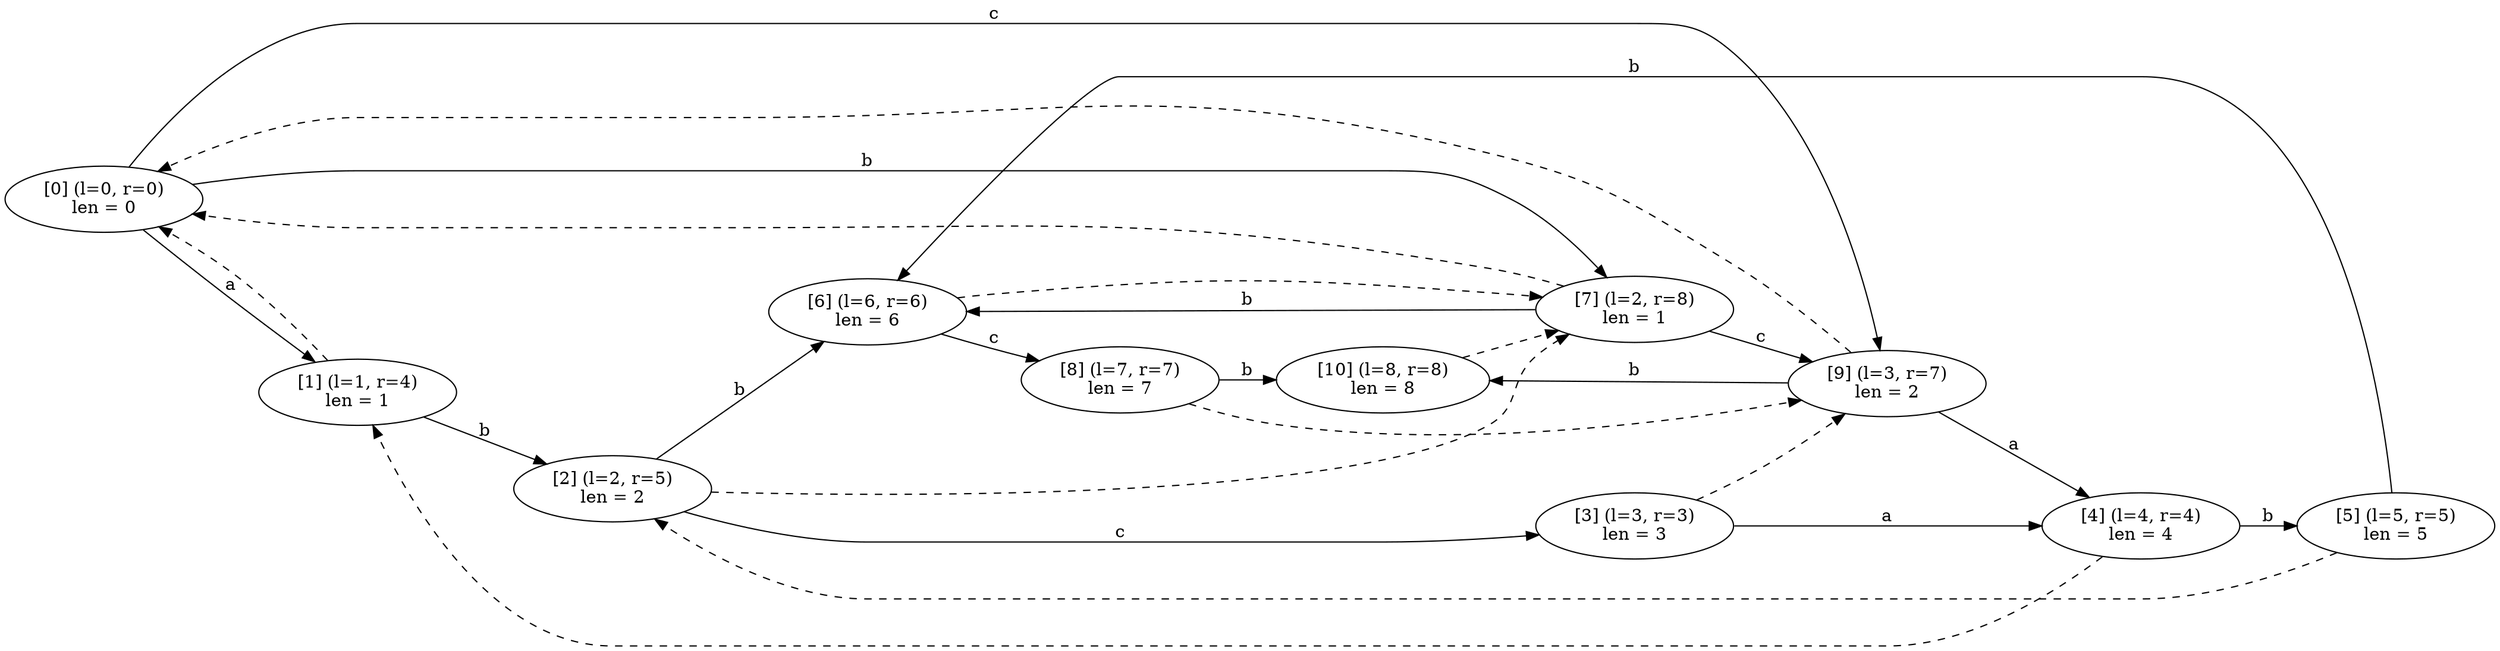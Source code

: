 digraph g {
rankdir="LR";
struct0x7f8171cbd010[label="[0] (l=0, r=0)\nlen = 0"];
struct0x7f8171cbd010 -> struct0x7f8171cbd0b8 [label="a"];
struct0x7f8171cbd0b8[label="[1] (l=1, r=4)\nlen = 1"];
struct0x7f8171cbd0b8 -> struct0x7f8171cbd160 [label="b"];
struct0x7f8171cbd160[label="[2] (l=2, r=5)\nlen = 2"];
struct0x7f8171cbd160 -> struct0x7f8171cbd400 [label="b"];
struct0x7f8171cbd400[label="[6] (l=6, r=6)\nlen = 6"];
struct0x7f8171cbd400 -> struct0x7f8171cbd550 [label="c"];
struct0x7f8171cbd550[label="[8] (l=7, r=7)\nlen = 7"];
struct0x7f8171cbd550 -> struct0x7f8171cbd6a0 [label="b"];
struct0x7f8171cbd6a0[label="[10] (l=8, r=8)\nlen = 8"];
struct0x7f8171cbd6a0 -> struct0x7f8171cbd4a8 [style="dashed"];
struct0x7f8171cbd550 -> struct0x7f8171cbd5f8 [style="dashed"];
struct0x7f8171cbd400 -> struct0x7f8171cbd4a8 [style="dashed"];
struct0x7f8171cbd160 -> struct0x7f8171cbd208 [label="c"];
struct0x7f8171cbd208[label="[3] (l=3, r=3)\nlen = 3"];
struct0x7f8171cbd208 -> struct0x7f8171cbd2b0 [label="a"];
struct0x7f8171cbd2b0[label="[4] (l=4, r=4)\nlen = 4"];
struct0x7f8171cbd2b0 -> struct0x7f8171cbd358 [label="b"];
struct0x7f8171cbd358[label="[5] (l=5, r=5)\nlen = 5"];
struct0x7f8171cbd358 -> struct0x7f8171cbd400 [label="b"];
struct0x7f8171cbd358 -> struct0x7f8171cbd160 [style="dashed"];
struct0x7f8171cbd2b0 -> struct0x7f8171cbd0b8 [style="dashed"];
struct0x7f8171cbd208 -> struct0x7f8171cbd5f8 [style="dashed"];
struct0x7f8171cbd160 -> struct0x7f8171cbd4a8 [style="dashed"];
struct0x7f8171cbd0b8 -> struct0x7f8171cbd010 [style="dashed"];
struct0x7f8171cbd010 -> struct0x7f8171cbd4a8 [label="b"];
struct0x7f8171cbd4a8[label="[7] (l=2, r=8)\nlen = 1"];
struct0x7f8171cbd4a8 -> struct0x7f8171cbd400 [label="b"];
struct0x7f8171cbd4a8 -> struct0x7f8171cbd5f8 [label="c"];
struct0x7f8171cbd5f8[label="[9] (l=3, r=7)\nlen = 2"];
struct0x7f8171cbd5f8 -> struct0x7f8171cbd2b0 [label="a"];
struct0x7f8171cbd5f8 -> struct0x7f8171cbd6a0 [label="b"];
struct0x7f8171cbd5f8 -> struct0x7f8171cbd010 [style="dashed"];
struct0x7f8171cbd4a8 -> struct0x7f8171cbd010 [style="dashed"];
struct0x7f8171cbd010 -> struct0x7f8171cbd5f8 [label="c"];
}

